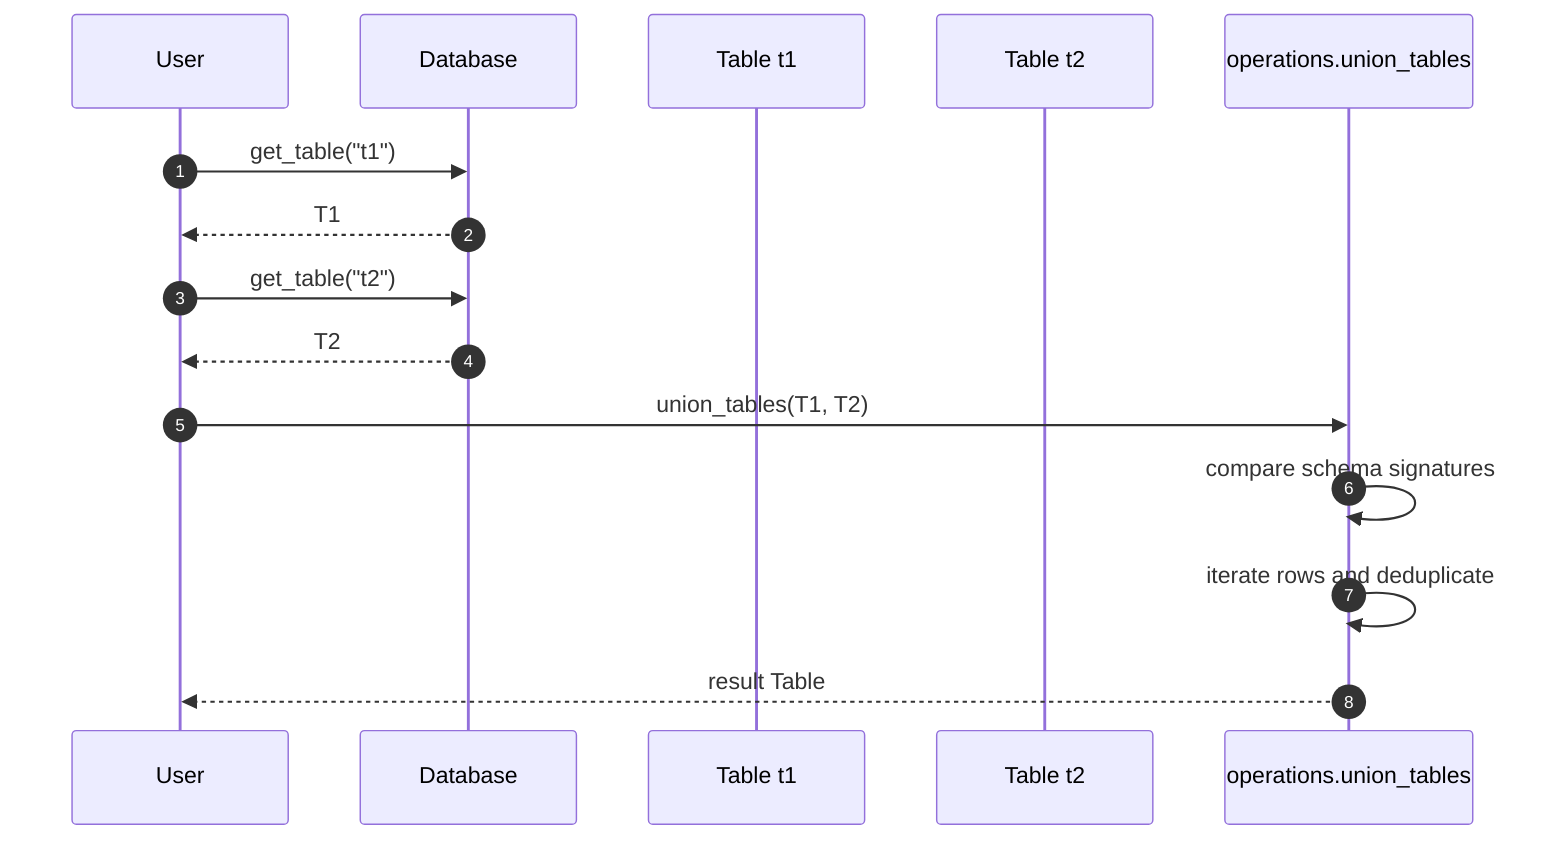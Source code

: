 sequenceDiagram
    autonumber
    participant U as User
    participant DB as Database
    participant T1 as Table t1
    participant T2 as Table t2
    participant OP as operations.union_tables

    U->>DB: get_table("t1")
    DB-->>U: T1
    U->>DB: get_table("t2")
    DB-->>U: T2
    U->>OP: union_tables(T1, T2)
    OP->>OP: compare schema signatures
    OP->>OP: iterate rows and deduplicate
    OP-->>U: result Table
